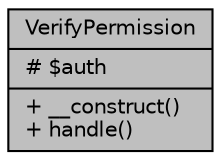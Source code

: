 digraph "VerifyPermission"
{
 // LATEX_PDF_SIZE
  bgcolor="transparent";
  edge [fontname="Helvetica",fontsize="10",labelfontname="Helvetica",labelfontsize="10"];
  node [fontname="Helvetica",fontsize="10",shape=record];
  Node1 [label="{VerifyPermission\n|# $auth\l|+ __construct()\l+ handle()\l}",height=0.2,width=0.4,color="black", fillcolor="grey75", style="filled", fontcolor="black",tooltip="Verifica permisos de acceso."];
}
